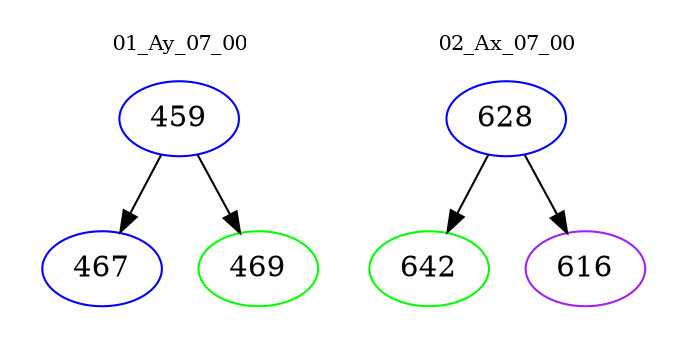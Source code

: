 digraph{
subgraph cluster_0 {
color = white
label = "01_Ay_07_00";
fontsize=10;
T0_459 [label="459", color="blue"]
T0_459 -> T0_467 [color="black"]
T0_467 [label="467", color="blue"]
T0_459 -> T0_469 [color="black"]
T0_469 [label="469", color="green"]
}
subgraph cluster_1 {
color = white
label = "02_Ax_07_00";
fontsize=10;
T1_628 [label="628", color="blue"]
T1_628 -> T1_642 [color="black"]
T1_642 [label="642", color="green"]
T1_628 -> T1_616 [color="black"]
T1_616 [label="616", color="purple"]
}
}
